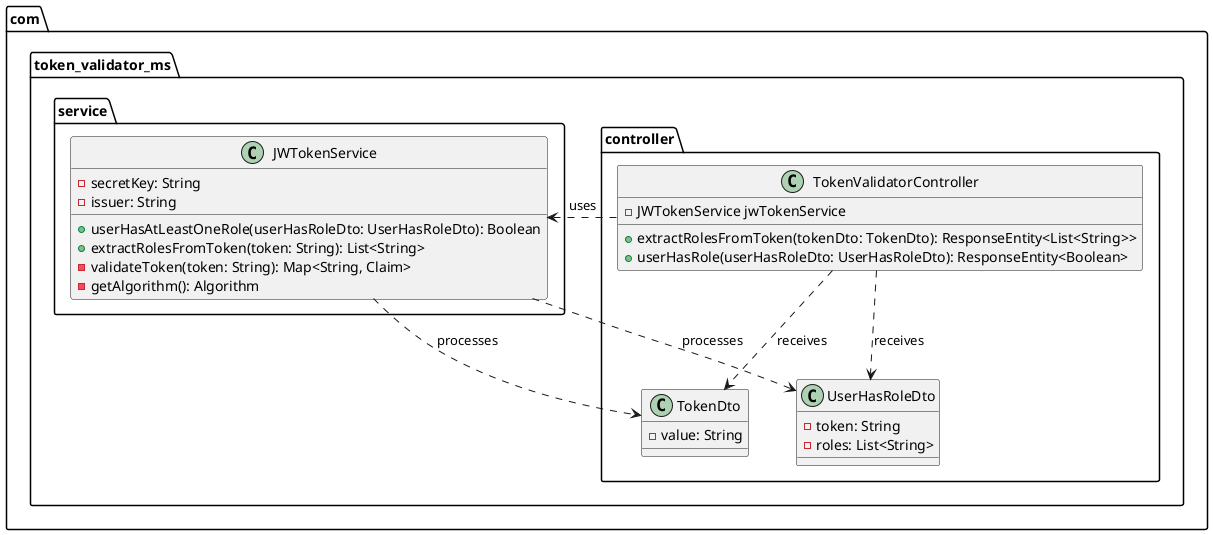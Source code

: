 @startuml
package com.token_validator_ms.controller {
    class TokenValidatorController {
        - JWTokenService jwTokenService
        + extractRolesFromToken(tokenDto: TokenDto): ResponseEntity<List<String>>
        + userHasRole(userHasRoleDto: UserHasRoleDto): ResponseEntity<Boolean>
    }

    class TokenDto {
        - value: String
    }

    class UserHasRoleDto {
        - token: String
        - roles: List<String>
    }
}

package com.token_validator_ms.service {
    class JWTokenService {
        - secretKey: String
        - issuer: String
        + userHasAtLeastOneRole(userHasRoleDto: UserHasRoleDto): Boolean
        + extractRolesFromToken(token: String): List<String>
        - validateToken(token: String): Map<String, Claim>
        - getAlgorithm(): Algorithm
    }
}



TokenValidatorController ..> JWTokenService : uses
TokenValidatorController ..> TokenDto : receives
TokenValidatorController ..> UserHasRoleDto : receives
JWTokenService ..> TokenDto : processes
JWTokenService ..> UserHasRoleDto : processes
@enduml